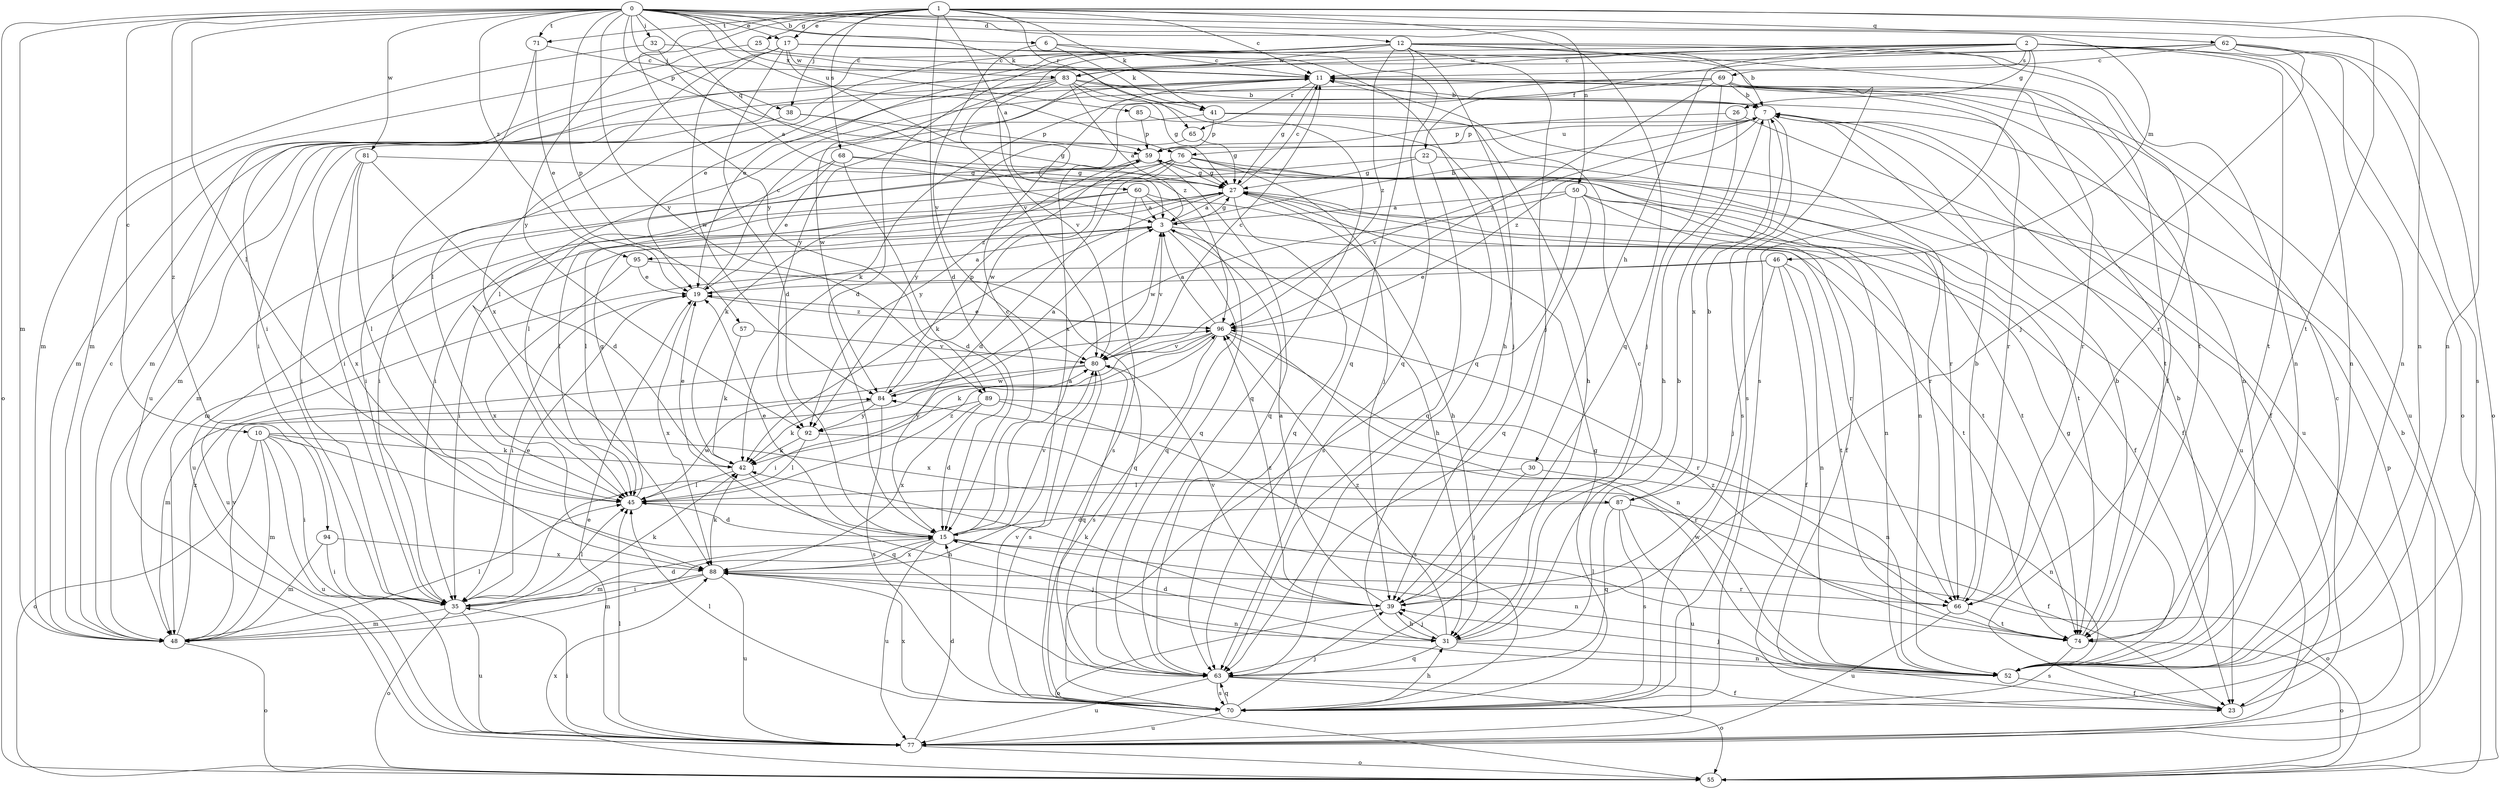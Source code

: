 strict digraph  {
0;
1;
2;
3;
6;
7;
10;
11;
12;
15;
17;
19;
22;
23;
25;
26;
27;
30;
31;
32;
35;
38;
39;
41;
42;
45;
46;
48;
50;
52;
55;
57;
59;
60;
62;
63;
65;
66;
68;
69;
70;
71;
74;
76;
77;
80;
81;
83;
84;
85;
87;
88;
89;
92;
94;
95;
96;
0 -> 6  [label=b];
0 -> 10  [label=c];
0 -> 12  [label=d];
0 -> 17  [label=e];
0 -> 32  [label=i];
0 -> 38  [label=j];
0 -> 41  [label=k];
0 -> 45  [label=l];
0 -> 46  [label=m];
0 -> 48  [label=m];
0 -> 50  [label=n];
0 -> 52  [label=n];
0 -> 55  [label=o];
0 -> 57  [label=p];
0 -> 59  [label=p];
0 -> 60  [label=q];
0 -> 71  [label=t];
0 -> 76  [label=u];
0 -> 81  [label=w];
0 -> 85  [label=x];
0 -> 89  [label=y];
0 -> 94  [label=z];
0 -> 95  [label=z];
1 -> 3  [label=a];
1 -> 11  [label=c];
1 -> 15  [label=d];
1 -> 17  [label=e];
1 -> 25  [label=g];
1 -> 38  [label=j];
1 -> 41  [label=k];
1 -> 52  [label=n];
1 -> 62  [label=q];
1 -> 63  [label=q];
1 -> 65  [label=r];
1 -> 68  [label=s];
1 -> 71  [label=t];
1 -> 74  [label=t];
1 -> 89  [label=y];
1 -> 92  [label=y];
2 -> 11  [label=c];
2 -> 22  [label=f];
2 -> 26  [label=g];
2 -> 30  [label=h];
2 -> 35  [label=i];
2 -> 52  [label=n];
2 -> 55  [label=o];
2 -> 69  [label=s];
2 -> 70  [label=s];
2 -> 74  [label=t];
2 -> 83  [label=w];
3 -> 7  [label=b];
3 -> 27  [label=g];
3 -> 31  [label=h];
3 -> 35  [label=i];
3 -> 63  [label=q];
3 -> 74  [label=t];
3 -> 80  [label=v];
3 -> 95  [label=z];
6 -> 11  [label=c];
6 -> 41  [label=k];
6 -> 63  [label=q];
6 -> 80  [label=v];
7 -> 23  [label=f];
7 -> 59  [label=p];
7 -> 70  [label=s];
7 -> 76  [label=u];
7 -> 80  [label=v];
7 -> 87  [label=x];
7 -> 96  [label=z];
10 -> 35  [label=i];
10 -> 42  [label=k];
10 -> 48  [label=m];
10 -> 55  [label=o];
10 -> 63  [label=q];
10 -> 77  [label=u];
10 -> 87  [label=x];
11 -> 7  [label=b];
11 -> 27  [label=g];
11 -> 48  [label=m];
11 -> 52  [label=n];
11 -> 65  [label=r];
11 -> 66  [label=r];
12 -> 7  [label=b];
12 -> 15  [label=d];
12 -> 19  [label=e];
12 -> 23  [label=f];
12 -> 31  [label=h];
12 -> 39  [label=j];
12 -> 45  [label=l];
12 -> 52  [label=n];
12 -> 63  [label=q];
12 -> 66  [label=r];
12 -> 80  [label=v];
12 -> 83  [label=w];
12 -> 96  [label=z];
15 -> 3  [label=a];
15 -> 11  [label=c];
15 -> 19  [label=e];
15 -> 48  [label=m];
15 -> 52  [label=n];
15 -> 55  [label=o];
15 -> 77  [label=u];
15 -> 80  [label=v];
15 -> 88  [label=x];
17 -> 15  [label=d];
17 -> 63  [label=q];
17 -> 74  [label=t];
17 -> 77  [label=u];
17 -> 83  [label=w];
17 -> 84  [label=w];
17 -> 88  [label=x];
17 -> 96  [label=z];
19 -> 3  [label=a];
19 -> 11  [label=c];
19 -> 35  [label=i];
19 -> 88  [label=x];
19 -> 96  [label=z];
22 -> 27  [label=g];
22 -> 35  [label=i];
22 -> 63  [label=q];
22 -> 77  [label=u];
23 -> 11  [label=c];
25 -> 11  [label=c];
25 -> 48  [label=m];
26 -> 31  [label=h];
26 -> 59  [label=p];
26 -> 77  [label=u];
27 -> 3  [label=a];
27 -> 11  [label=c];
27 -> 23  [label=f];
27 -> 31  [label=h];
27 -> 42  [label=k];
27 -> 45  [label=l];
27 -> 48  [label=m];
27 -> 63  [label=q];
27 -> 74  [label=t];
30 -> 39  [label=j];
30 -> 45  [label=l];
30 -> 52  [label=n];
31 -> 7  [label=b];
31 -> 11  [label=c];
31 -> 15  [label=d];
31 -> 39  [label=j];
31 -> 52  [label=n];
31 -> 63  [label=q];
31 -> 96  [label=z];
32 -> 3  [label=a];
32 -> 11  [label=c];
32 -> 48  [label=m];
35 -> 15  [label=d];
35 -> 19  [label=e];
35 -> 42  [label=k];
35 -> 45  [label=l];
35 -> 48  [label=m];
35 -> 55  [label=o];
35 -> 77  [label=u];
38 -> 27  [label=g];
38 -> 48  [label=m];
38 -> 59  [label=p];
39 -> 3  [label=a];
39 -> 31  [label=h];
39 -> 42  [label=k];
39 -> 55  [label=o];
39 -> 80  [label=v];
39 -> 96  [label=z];
41 -> 31  [label=h];
41 -> 35  [label=i];
41 -> 59  [label=p];
41 -> 66  [label=r];
42 -> 19  [label=e];
42 -> 31  [label=h];
42 -> 45  [label=l];
45 -> 15  [label=d];
45 -> 27  [label=g];
45 -> 84  [label=w];
45 -> 96  [label=z];
46 -> 19  [label=e];
46 -> 23  [label=f];
46 -> 39  [label=j];
46 -> 52  [label=n];
46 -> 74  [label=t];
46 -> 77  [label=u];
48 -> 11  [label=c];
48 -> 45  [label=l];
48 -> 55  [label=o];
48 -> 80  [label=v];
48 -> 96  [label=z];
50 -> 3  [label=a];
50 -> 23  [label=f];
50 -> 52  [label=n];
50 -> 63  [label=q];
50 -> 70  [label=s];
50 -> 74  [label=t];
50 -> 84  [label=w];
52 -> 7  [label=b];
52 -> 23  [label=f];
52 -> 27  [label=g];
52 -> 39  [label=j];
52 -> 84  [label=w];
55 -> 59  [label=p];
55 -> 88  [label=x];
57 -> 42  [label=k];
57 -> 80  [label=v];
59 -> 23  [label=f];
59 -> 27  [label=g];
59 -> 35  [label=i];
59 -> 48  [label=m];
59 -> 63  [label=q];
59 -> 92  [label=y];
60 -> 3  [label=a];
60 -> 45  [label=l];
60 -> 63  [label=q];
60 -> 66  [label=r];
60 -> 70  [label=s];
60 -> 77  [label=u];
62 -> 11  [label=c];
62 -> 19  [label=e];
62 -> 39  [label=j];
62 -> 52  [label=n];
62 -> 55  [label=o];
62 -> 70  [label=s];
62 -> 92  [label=y];
63 -> 23  [label=f];
63 -> 55  [label=o];
63 -> 70  [label=s];
63 -> 77  [label=u];
65 -> 27  [label=g];
65 -> 92  [label=y];
66 -> 7  [label=b];
66 -> 74  [label=t];
66 -> 77  [label=u];
68 -> 15  [label=d];
68 -> 19  [label=e];
68 -> 27  [label=g];
68 -> 45  [label=l];
68 -> 74  [label=t];
69 -> 7  [label=b];
69 -> 39  [label=j];
69 -> 42  [label=k];
69 -> 45  [label=l];
69 -> 66  [label=r];
69 -> 70  [label=s];
69 -> 77  [label=u];
69 -> 88  [label=x];
69 -> 96  [label=z];
70 -> 27  [label=g];
70 -> 31  [label=h];
70 -> 39  [label=j];
70 -> 45  [label=l];
70 -> 63  [label=q];
70 -> 77  [label=u];
70 -> 80  [label=v];
70 -> 88  [label=x];
71 -> 11  [label=c];
71 -> 19  [label=e];
71 -> 45  [label=l];
74 -> 7  [label=b];
74 -> 45  [label=l];
74 -> 55  [label=o];
74 -> 70  [label=s];
74 -> 96  [label=z];
76 -> 15  [label=d];
76 -> 27  [label=g];
76 -> 35  [label=i];
76 -> 39  [label=j];
76 -> 42  [label=k];
76 -> 52  [label=n];
76 -> 66  [label=r];
76 -> 84  [label=w];
77 -> 7  [label=b];
77 -> 15  [label=d];
77 -> 19  [label=e];
77 -> 35  [label=i];
77 -> 45  [label=l];
77 -> 55  [label=o];
80 -> 11  [label=c];
80 -> 48  [label=m];
80 -> 63  [label=q];
80 -> 70  [label=s];
80 -> 84  [label=w];
81 -> 15  [label=d];
81 -> 27  [label=g];
81 -> 35  [label=i];
81 -> 45  [label=l];
81 -> 88  [label=x];
83 -> 3  [label=a];
83 -> 7  [label=b];
83 -> 27  [label=g];
83 -> 35  [label=i];
83 -> 39  [label=j];
83 -> 48  [label=m];
83 -> 74  [label=t];
83 -> 80  [label=v];
83 -> 84  [label=w];
84 -> 3  [label=a];
84 -> 42  [label=k];
84 -> 59  [label=p];
84 -> 70  [label=s];
84 -> 92  [label=y];
85 -> 59  [label=p];
85 -> 63  [label=q];
87 -> 7  [label=b];
87 -> 15  [label=d];
87 -> 23  [label=f];
87 -> 63  [label=q];
87 -> 70  [label=s];
87 -> 77  [label=u];
88 -> 35  [label=i];
88 -> 39  [label=j];
88 -> 42  [label=k];
88 -> 48  [label=m];
88 -> 52  [label=n];
88 -> 66  [label=r];
88 -> 77  [label=u];
89 -> 15  [label=d];
89 -> 52  [label=n];
89 -> 70  [label=s];
89 -> 88  [label=x];
89 -> 92  [label=y];
92 -> 42  [label=k];
92 -> 45  [label=l];
92 -> 66  [label=r];
94 -> 35  [label=i];
94 -> 48  [label=m];
94 -> 88  [label=x];
95 -> 19  [label=e];
95 -> 63  [label=q];
95 -> 88  [label=x];
96 -> 3  [label=a];
96 -> 19  [label=e];
96 -> 35  [label=i];
96 -> 42  [label=k];
96 -> 52  [label=n];
96 -> 66  [label=r];
96 -> 70  [label=s];
96 -> 80  [label=v];
}

